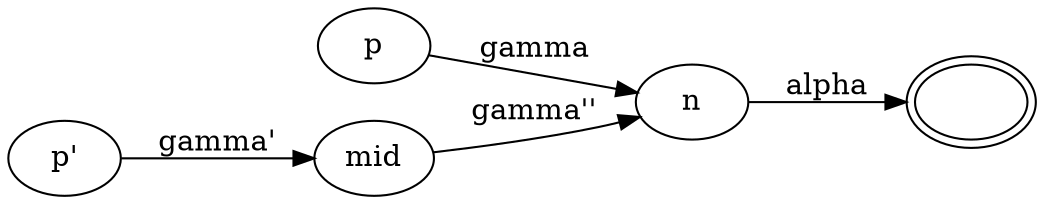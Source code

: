 digraph "A" {
  rankdir=LR;
  "acc" [label="", peripheries=2];

  "p" -> "n"  [label="gamma"];
  "n" -> "acc" [label="alpha"];

  "p'" -> "mid" [label="gamma'"];
  "mid" -> "n" [label="gamma''"];
}
